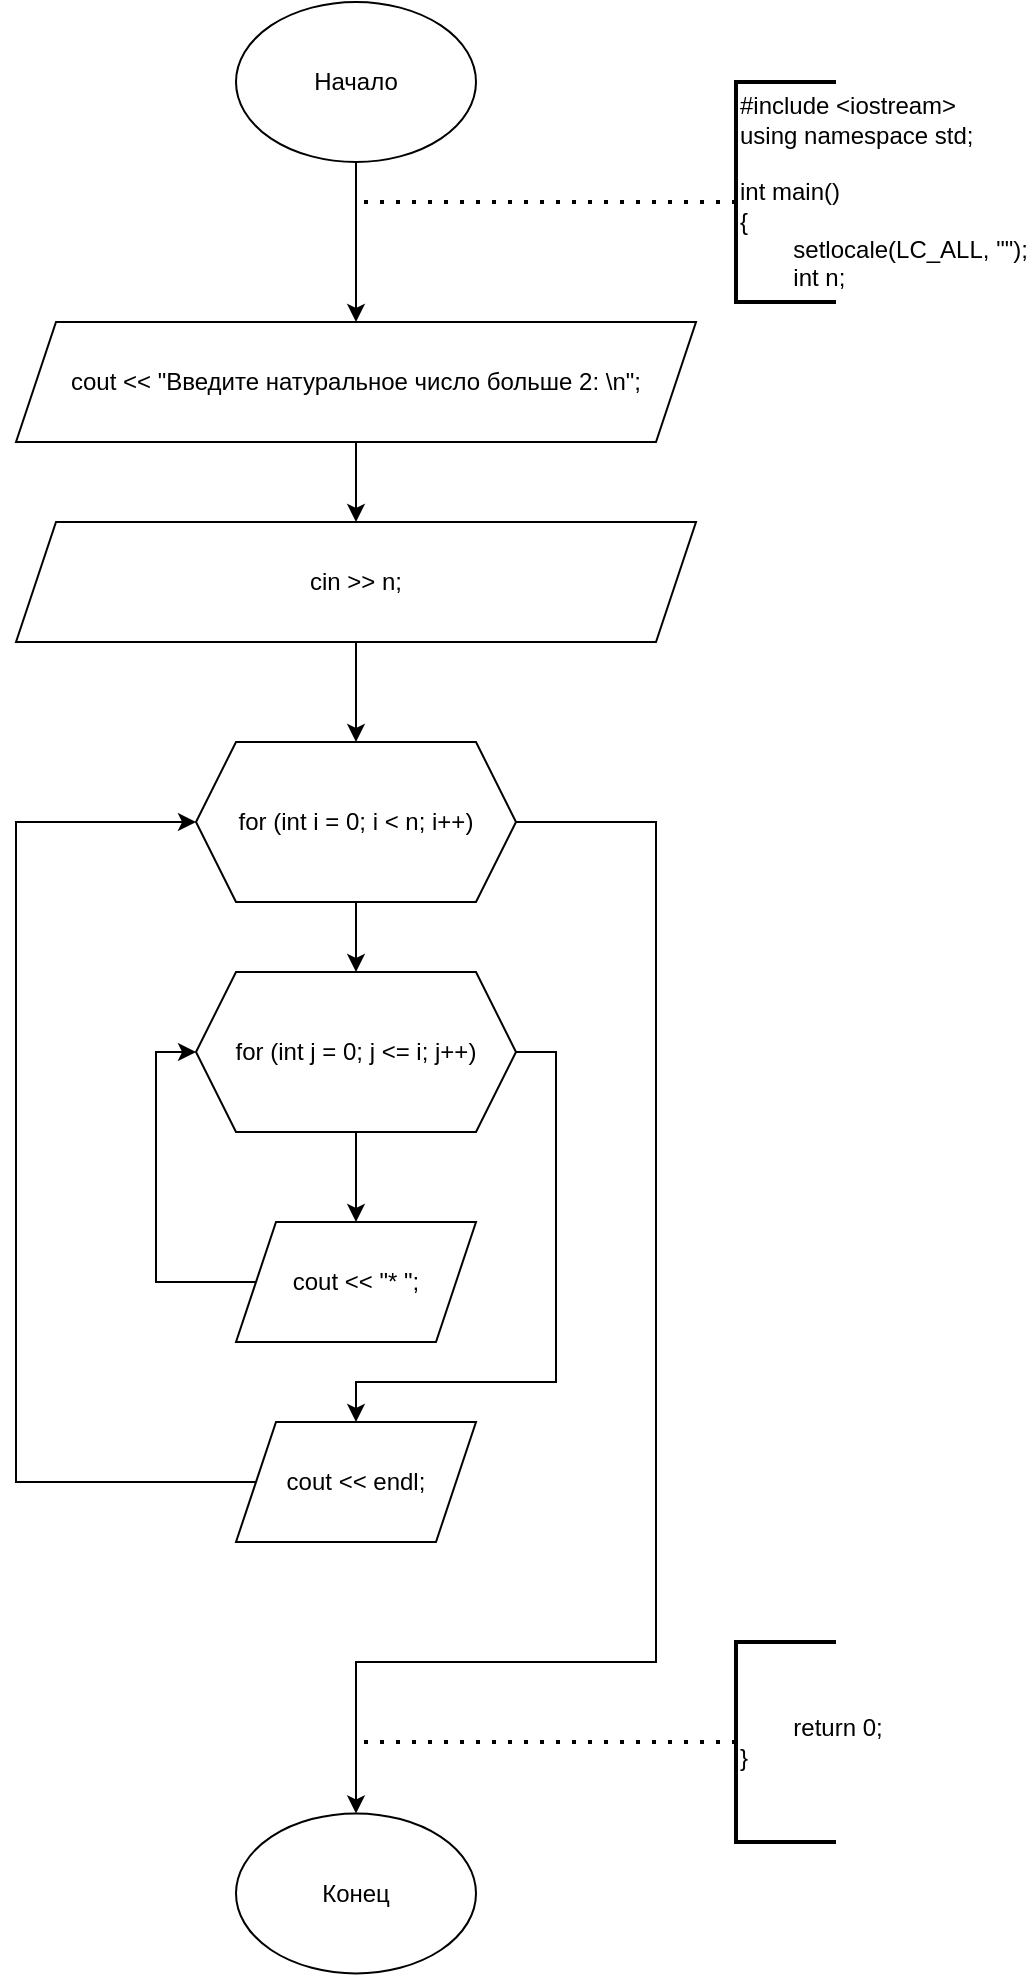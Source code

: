 <mxfile version="24.7.17">
  <diagram name="Страница — 1" id="d8nzEJ2zcpGzdaxowSs1">
    <mxGraphModel dx="674" dy="1193" grid="1" gridSize="10" guides="1" tooltips="1" connect="1" arrows="1" fold="1" page="1" pageScale="1" pageWidth="827" pageHeight="1169" math="0" shadow="0">
      <root>
        <mxCell id="0" />
        <mxCell id="1" parent="0" />
        <mxCell id="sRFXAXGEAmHEGnhNBkIj-64" style="edgeStyle=orthogonalEdgeStyle;rounded=0;orthogonalLoop=1;jettySize=auto;html=1;exitX=0.5;exitY=1;exitDx=0;exitDy=0;entryX=0.5;entryY=0;entryDx=0;entryDy=0;" edge="1" parent="1" source="sRFXAXGEAmHEGnhNBkIj-1">
          <mxGeometry relative="1" as="geometry">
            <mxPoint x="260" y="220" as="targetPoint" />
          </mxGeometry>
        </mxCell>
        <mxCell id="sRFXAXGEAmHEGnhNBkIj-1" value="Начало" style="ellipse;whiteSpace=wrap;html=1;" vertex="1" parent="1">
          <mxGeometry x="200" y="60" width="120" height="80" as="geometry" />
        </mxCell>
        <mxCell id="sRFXAXGEAmHEGnhNBkIj-9" style="edgeStyle=orthogonalEdgeStyle;rounded=0;orthogonalLoop=1;jettySize=auto;html=1;exitX=0.5;exitY=1;exitDx=0;exitDy=0;entryX=0.5;entryY=0;entryDx=0;entryDy=0;" edge="1" parent="1" source="sRFXAXGEAmHEGnhNBkIj-2" target="sRFXAXGEAmHEGnhNBkIj-6">
          <mxGeometry relative="1" as="geometry" />
        </mxCell>
        <mxCell id="sRFXAXGEAmHEGnhNBkIj-2" value="&lt;div&gt;cout &amp;lt;&amp;lt; &quot;Введите натуральное число больше 2: \n&quot;;&lt;/div&gt;" style="shape=parallelogram;perimeter=parallelogramPerimeter;whiteSpace=wrap;html=1;fixedSize=1;" vertex="1" parent="1">
          <mxGeometry x="90" y="220" width="340" height="60" as="geometry" />
        </mxCell>
        <mxCell id="sRFXAXGEAmHEGnhNBkIj-137" style="edgeStyle=orthogonalEdgeStyle;rounded=0;orthogonalLoop=1;jettySize=auto;html=1;exitX=0.5;exitY=1;exitDx=0;exitDy=0;entryX=0.5;entryY=0;entryDx=0;entryDy=0;" edge="1" parent="1" source="sRFXAXGEAmHEGnhNBkIj-6" target="sRFXAXGEAmHEGnhNBkIj-125">
          <mxGeometry relative="1" as="geometry" />
        </mxCell>
        <mxCell id="sRFXAXGEAmHEGnhNBkIj-6" value="cin &gt;&gt; n;" style="shape=parallelogram;perimeter=parallelogramPerimeter;whiteSpace=wrap;html=1;fixedSize=1;" vertex="1" parent="1">
          <mxGeometry x="90" y="320" width="340" height="60" as="geometry" />
        </mxCell>
        <mxCell id="sRFXAXGEAmHEGnhNBkIj-7" value="" style="endArrow=none;dashed=1;html=1;dashPattern=1 3;strokeWidth=2;rounded=0;" edge="1" parent="1">
          <mxGeometry width="50" height="50" relative="1" as="geometry">
            <mxPoint x="450" y="160" as="sourcePoint" />
            <mxPoint x="260" y="160" as="targetPoint" />
          </mxGeometry>
        </mxCell>
        <mxCell id="sRFXAXGEAmHEGnhNBkIj-8" value="&lt;div&gt;#include &amp;lt;iostream&amp;gt;&lt;/div&gt;&lt;div&gt;using namespace std;&lt;/div&gt;&lt;div&gt;&lt;br&gt;&lt;/div&gt;&lt;div&gt;int main()&lt;/div&gt;&lt;div&gt;{&lt;/div&gt;&lt;div&gt;&lt;span style=&quot;white-space-collapse: collapse;&quot;&gt;&lt;span style=&quot;white-space-collapse: preserve;&quot;&gt;&#x9;&lt;/span&gt;setlocale(LC_ALL, &quot;&quot;);&lt;/span&gt;&lt;/div&gt;&lt;div&gt;&lt;span style=&quot;white-space-collapse: collapse;&quot;&gt;&lt;span style=&quot;white-space-collapse: preserve;&quot;&gt;&#x9;&lt;/span&gt;int n;&lt;/span&gt;&lt;/div&gt;" style="strokeWidth=2;html=1;shape=mxgraph.flowchart.annotation_1;align=left;pointerEvents=1;" vertex="1" parent="1">
          <mxGeometry x="450" y="100" width="50" height="110" as="geometry" />
        </mxCell>
        <mxCell id="sRFXAXGEAmHEGnhNBkIj-17" value="Конец" style="ellipse;whiteSpace=wrap;html=1;" vertex="1" parent="1">
          <mxGeometry x="200" y="965.71" width="120" height="80" as="geometry" />
        </mxCell>
        <mxCell id="sRFXAXGEAmHEGnhNBkIj-26" value="" style="endArrow=none;dashed=1;html=1;dashPattern=1 3;strokeWidth=2;rounded=0;" edge="1" parent="1">
          <mxGeometry width="50" height="50" relative="1" as="geometry">
            <mxPoint x="450" y="930" as="sourcePoint" />
            <mxPoint x="260" y="930" as="targetPoint" />
          </mxGeometry>
        </mxCell>
        <mxCell id="sRFXAXGEAmHEGnhNBkIj-27" value="&lt;div&gt;&lt;span style=&quot;white-space-collapse: collapse;&quot;&gt;&lt;span style=&quot;white-space-collapse: preserve;&quot;&gt;&#x9;&lt;/span&gt;return 0;&lt;/span&gt;&lt;/div&gt;&lt;div&gt;}&lt;/div&gt;" style="strokeWidth=2;html=1;shape=mxgraph.flowchart.annotation_1;align=left;pointerEvents=1;" vertex="1" parent="1">
          <mxGeometry x="450" y="880" width="50" height="100" as="geometry" />
        </mxCell>
        <mxCell id="sRFXAXGEAmHEGnhNBkIj-56" style="edgeStyle=orthogonalEdgeStyle;rounded=0;orthogonalLoop=1;jettySize=auto;html=1;exitX=0.5;exitY=1;exitDx=0;exitDy=0;entryX=0;entryY=0.5;entryDx=0;entryDy=0;" edge="1" parent="1" source="sRFXAXGEAmHEGnhNBkIj-47">
          <mxGeometry relative="1" as="geometry">
            <mxPoint x="180" y="1110" as="targetPoint" />
            <Array as="points">
              <mxPoint x="120" y="1550" />
              <mxPoint x="10" y="1550" />
              <mxPoint x="10" y="1110" />
            </Array>
          </mxGeometry>
        </mxCell>
        <mxCell id="sRFXAXGEAmHEGnhNBkIj-167" style="edgeStyle=orthogonalEdgeStyle;rounded=0;orthogonalLoop=1;jettySize=auto;html=1;exitX=0.5;exitY=1;exitDx=0;exitDy=0;entryX=0.5;entryY=0;entryDx=0;entryDy=0;" edge="1" parent="1" source="sRFXAXGEAmHEGnhNBkIj-125" target="sRFXAXGEAmHEGnhNBkIj-166">
          <mxGeometry relative="1" as="geometry" />
        </mxCell>
        <mxCell id="sRFXAXGEAmHEGnhNBkIj-175" style="edgeStyle=orthogonalEdgeStyle;rounded=0;orthogonalLoop=1;jettySize=auto;html=1;exitX=1;exitY=0.5;exitDx=0;exitDy=0;entryX=0.5;entryY=0;entryDx=0;entryDy=0;" edge="1" parent="1" source="sRFXAXGEAmHEGnhNBkIj-125" target="sRFXAXGEAmHEGnhNBkIj-17">
          <mxGeometry relative="1" as="geometry">
            <Array as="points">
              <mxPoint x="410" y="470" />
              <mxPoint x="410" y="890" />
              <mxPoint x="260" y="890" />
            </Array>
          </mxGeometry>
        </mxCell>
        <mxCell id="sRFXAXGEAmHEGnhNBkIj-125" value="for (int i = 0; i &amp;lt; n; i++)" style="shape=hexagon;perimeter=hexagonPerimeter2;whiteSpace=wrap;html=1;fixedSize=1;" vertex="1" parent="1">
          <mxGeometry x="180" y="430" width="160" height="80" as="geometry" />
        </mxCell>
        <mxCell id="sRFXAXGEAmHEGnhNBkIj-170" style="edgeStyle=orthogonalEdgeStyle;rounded=0;orthogonalLoop=1;jettySize=auto;html=1;exitX=0.5;exitY=1;exitDx=0;exitDy=0;entryX=0.5;entryY=0;entryDx=0;entryDy=0;" edge="1" parent="1" source="sRFXAXGEAmHEGnhNBkIj-166" target="sRFXAXGEAmHEGnhNBkIj-169">
          <mxGeometry relative="1" as="geometry" />
        </mxCell>
        <mxCell id="sRFXAXGEAmHEGnhNBkIj-173" style="edgeStyle=orthogonalEdgeStyle;rounded=0;orthogonalLoop=1;jettySize=auto;html=1;exitX=1;exitY=0.5;exitDx=0;exitDy=0;" edge="1" parent="1" source="sRFXAXGEAmHEGnhNBkIj-166" target="sRFXAXGEAmHEGnhNBkIj-172">
          <mxGeometry relative="1" as="geometry">
            <Array as="points">
              <mxPoint x="360" y="585" />
              <mxPoint x="360" y="750" />
              <mxPoint x="260" y="750" />
            </Array>
          </mxGeometry>
        </mxCell>
        <mxCell id="sRFXAXGEAmHEGnhNBkIj-166" value="for (int j = 0; j &amp;lt;= i; j++)" style="shape=hexagon;perimeter=hexagonPerimeter2;whiteSpace=wrap;html=1;fixedSize=1;" vertex="1" parent="1">
          <mxGeometry x="180" y="545" width="160" height="80" as="geometry" />
        </mxCell>
        <mxCell id="sRFXAXGEAmHEGnhNBkIj-171" style="edgeStyle=orthogonalEdgeStyle;rounded=0;orthogonalLoop=1;jettySize=auto;html=1;exitX=0;exitY=0.5;exitDx=0;exitDy=0;entryX=0;entryY=0.5;entryDx=0;entryDy=0;" edge="1" parent="1" source="sRFXAXGEAmHEGnhNBkIj-169" target="sRFXAXGEAmHEGnhNBkIj-166">
          <mxGeometry relative="1" as="geometry">
            <Array as="points">
              <mxPoint x="160" y="700" />
              <mxPoint x="160" y="585" />
            </Array>
          </mxGeometry>
        </mxCell>
        <mxCell id="sRFXAXGEAmHEGnhNBkIj-169" value="cout &amp;lt;&amp;lt; &quot;* &quot;;" style="shape=parallelogram;perimeter=parallelogramPerimeter;whiteSpace=wrap;html=1;fixedSize=1;" vertex="1" parent="1">
          <mxGeometry x="200" y="670" width="120" height="60" as="geometry" />
        </mxCell>
        <mxCell id="sRFXAXGEAmHEGnhNBkIj-174" style="edgeStyle=orthogonalEdgeStyle;rounded=0;orthogonalLoop=1;jettySize=auto;html=1;exitX=0;exitY=0.5;exitDx=0;exitDy=0;entryX=0;entryY=0.5;entryDx=0;entryDy=0;" edge="1" parent="1" source="sRFXAXGEAmHEGnhNBkIj-172" target="sRFXAXGEAmHEGnhNBkIj-125">
          <mxGeometry relative="1" as="geometry">
            <Array as="points">
              <mxPoint x="90" y="800" />
              <mxPoint x="90" y="470" />
            </Array>
          </mxGeometry>
        </mxCell>
        <mxCell id="sRFXAXGEAmHEGnhNBkIj-172" value="cout &amp;lt;&amp;lt; endl;" style="shape=parallelogram;perimeter=parallelogramPerimeter;whiteSpace=wrap;html=1;fixedSize=1;" vertex="1" parent="1">
          <mxGeometry x="200" y="770" width="120" height="60" as="geometry" />
        </mxCell>
      </root>
    </mxGraphModel>
  </diagram>
</mxfile>

